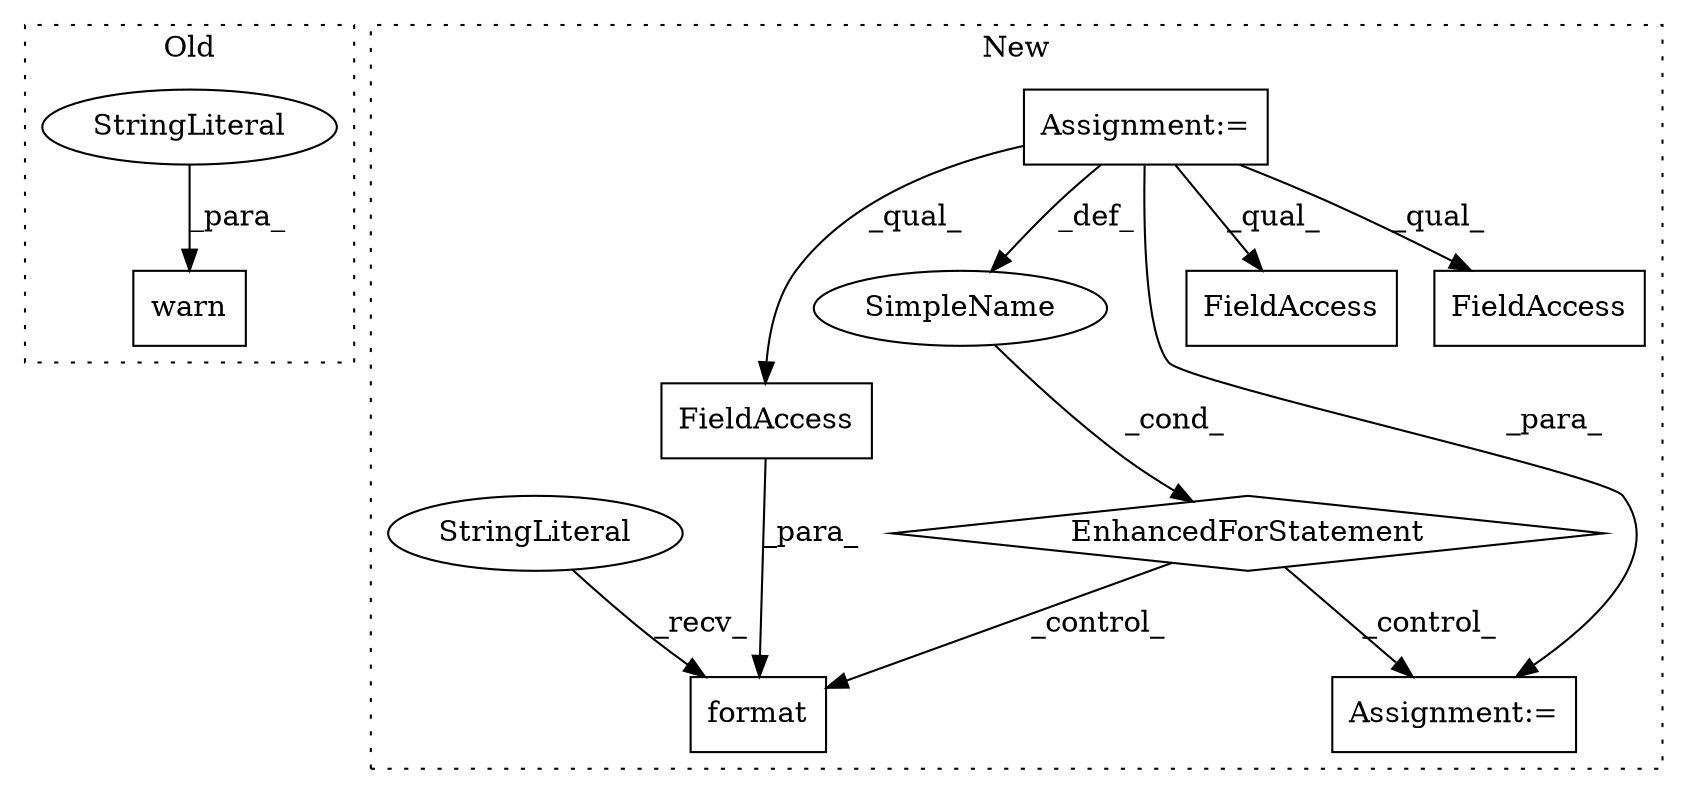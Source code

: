 digraph G {
subgraph cluster0 {
1 [label="warn" a="32" s="1545,1587" l="5,1" shape="box"];
4 [label="StringLiteral" a="45" s="1550" l="37" shape="ellipse"];
label = "Old";
style="dotted";
}
subgraph cluster1 {
2 [label="EnhancedForStatement" a="70" s="1960,2067" l="77,2" shape="diamond"];
3 [label="Assignment:=" a="7" s="1775,1897" l="73,2" shape="box"];
5 [label="Assignment:=" a="7" s="2181" l="1" shape="box"];
6 [label="SimpleName" a="42" s="2041" l="7" shape="ellipse"];
7 [label="FieldAccess" a="22" s="2140" l="13" shape="box"];
8 [label="FieldAccess" a="22" s="1915" l="37" shape="box"];
9 [label="FieldAccess" a="22" s="2271" l="13" shape="box"];
10 [label="format" a="32" s="2133,2166" l="7,1" shape="box"];
11 [label="StringLiteral" a="45" s="2092" l="40" shape="ellipse"];
label = "New";
style="dotted";
}
2 -> 5 [label="_control_"];
2 -> 10 [label="_control_"];
3 -> 5 [label="_para_"];
3 -> 9 [label="_qual_"];
3 -> 6 [label="_def_"];
3 -> 7 [label="_qual_"];
3 -> 8 [label="_qual_"];
4 -> 1 [label="_para_"];
6 -> 2 [label="_cond_"];
7 -> 10 [label="_para_"];
11 -> 10 [label="_recv_"];
}